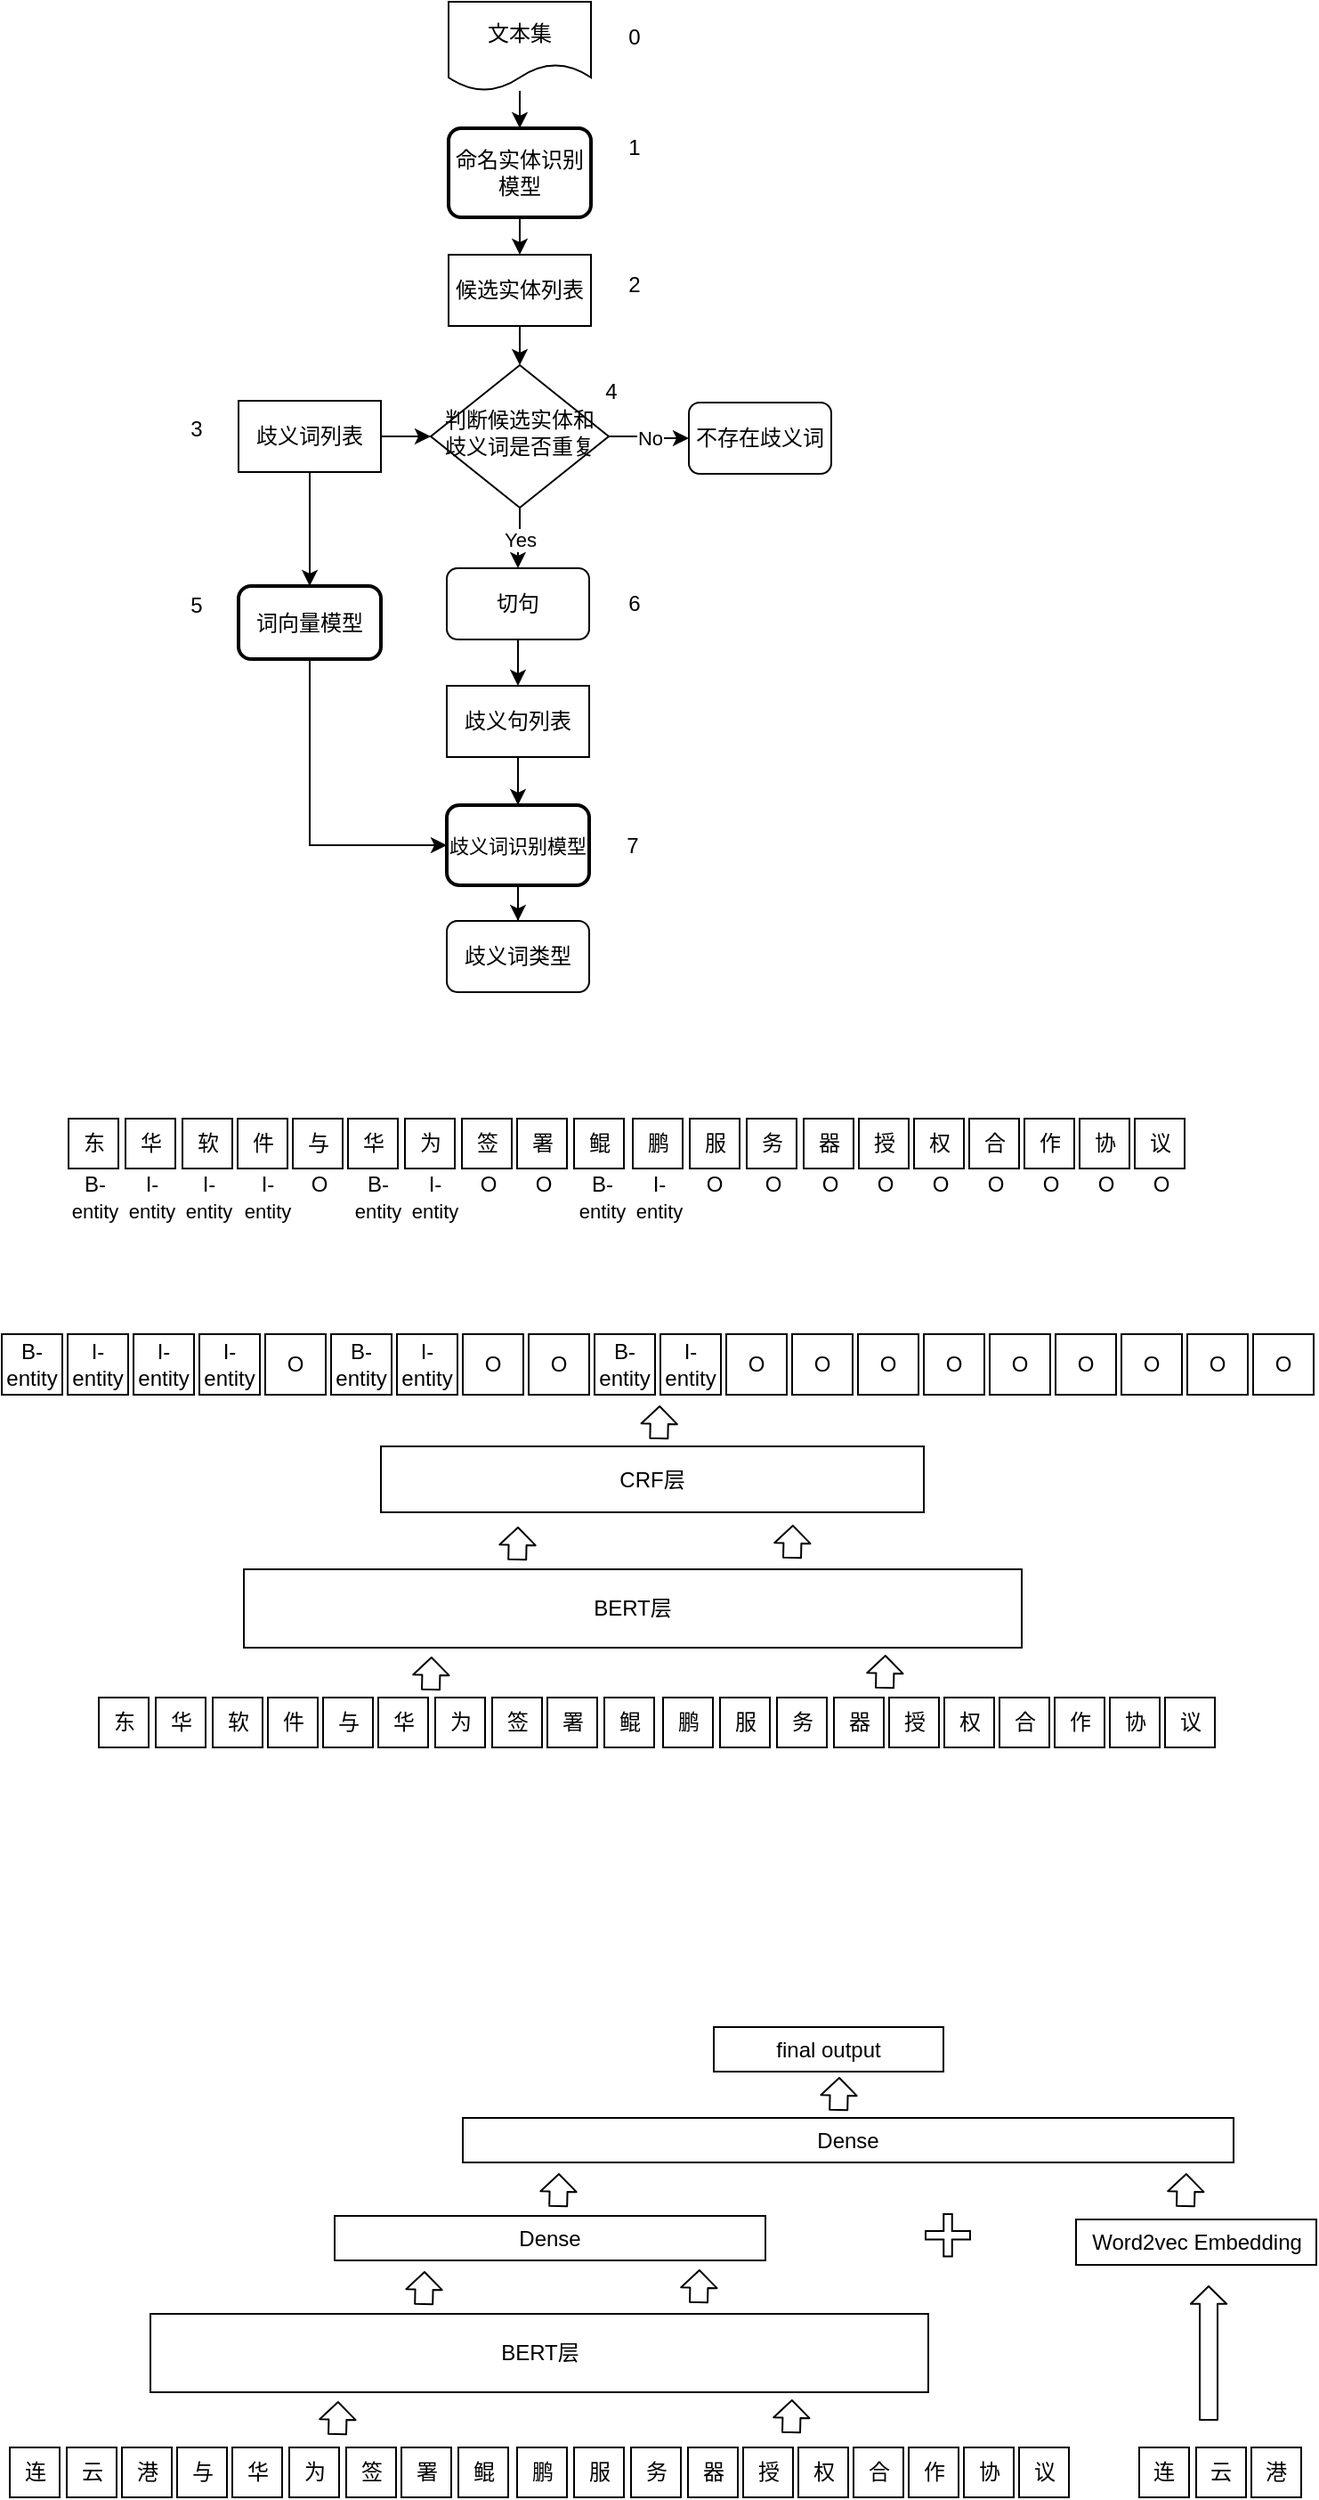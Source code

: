 <mxfile version="13.8.1" type="github">
  <diagram id="C5RBs43oDa-KdzZeNtuy" name="Page-1">
    <mxGraphModel dx="1186" dy="747" grid="0" gridSize="10" guides="1" tooltips="1" connect="1" arrows="1" fold="1" page="1" pageScale="1" pageWidth="827" pageHeight="1169" background="#ffffff" math="0" shadow="0">
      <root>
        <mxCell id="WIyWlLk6GJQsqaUBKTNV-0" />
        <mxCell id="WIyWlLk6GJQsqaUBKTNV-1" parent="WIyWlLk6GJQsqaUBKTNV-0" />
        <mxCell id="8-ckLOhh94-560xdvz12-28" value="No" style="edgeStyle=orthogonalEdgeStyle;rounded=0;orthogonalLoop=1;jettySize=auto;html=1;" parent="WIyWlLk6GJQsqaUBKTNV-1" source="WIyWlLk6GJQsqaUBKTNV-6" target="WIyWlLk6GJQsqaUBKTNV-7" edge="1">
          <mxGeometry relative="1" as="geometry" />
        </mxCell>
        <mxCell id="8-ckLOhh94-560xdvz12-51" value="Yes" style="edgeStyle=orthogonalEdgeStyle;rounded=0;orthogonalLoop=1;jettySize=auto;html=1;" parent="WIyWlLk6GJQsqaUBKTNV-1" source="WIyWlLk6GJQsqaUBKTNV-6" target="8-ckLOhh94-560xdvz12-50" edge="1">
          <mxGeometry relative="1" as="geometry" />
        </mxCell>
        <mxCell id="WIyWlLk6GJQsqaUBKTNV-6" value="判断候选实体和歧义词是否重复" style="rhombus;whiteSpace=wrap;html=1;shadow=0;fontFamily=Helvetica;fontSize=12;align=center;strokeWidth=1;spacing=6;spacingTop=-4;" parent="WIyWlLk6GJQsqaUBKTNV-1" vertex="1">
          <mxGeometry x="286" y="270" width="100" height="80" as="geometry" />
        </mxCell>
        <mxCell id="WIyWlLk6GJQsqaUBKTNV-7" value="不存在歧义词" style="rounded=1;whiteSpace=wrap;html=1;fontSize=12;glass=0;strokeWidth=1;shadow=0;" parent="WIyWlLk6GJQsqaUBKTNV-1" vertex="1">
          <mxGeometry x="431" y="291" width="80" height="40" as="geometry" />
        </mxCell>
        <mxCell id="WIyWlLk6GJQsqaUBKTNV-11" value="歧义词类型" style="rounded=1;whiteSpace=wrap;html=1;fontSize=12;glass=0;strokeWidth=1;shadow=0;" parent="WIyWlLk6GJQsqaUBKTNV-1" vertex="1">
          <mxGeometry x="295" y="582" width="80" height="40" as="geometry" />
        </mxCell>
        <mxCell id="8-ckLOhh94-560xdvz12-26" value="" style="edgeStyle=orthogonalEdgeStyle;rounded=0;orthogonalLoop=1;jettySize=auto;html=1;" parent="WIyWlLk6GJQsqaUBKTNV-1" source="sXAMdZgzooFVpot21rzu-5" target="8-ckLOhh94-560xdvz12-18" edge="1">
          <mxGeometry relative="1" as="geometry" />
        </mxCell>
        <mxCell id="sXAMdZgzooFVpot21rzu-5" value="&lt;span&gt;命名实体识别模型&lt;/span&gt;" style="rounded=1;whiteSpace=wrap;html=1;absoluteArcSize=1;arcSize=14;strokeWidth=2;" parent="WIyWlLk6GJQsqaUBKTNV-1" vertex="1">
          <mxGeometry x="296" y="137" width="80" height="50" as="geometry" />
        </mxCell>
        <mxCell id="8-ckLOhh94-560xdvz12-11" style="edgeStyle=orthogonalEdgeStyle;rounded=0;orthogonalLoop=1;jettySize=auto;html=1;exitX=0.5;exitY=1;exitDx=0;exitDy=0;" parent="WIyWlLk6GJQsqaUBKTNV-1" source="sXAMdZgzooFVpot21rzu-7" target="WIyWlLk6GJQsqaUBKTNV-11" edge="1">
          <mxGeometry relative="1" as="geometry" />
        </mxCell>
        <mxCell id="sXAMdZgzooFVpot21rzu-7" value="&lt;span&gt;&lt;font style=&quot;font-size: 11px&quot;&gt;歧义词识别模型&lt;/font&gt;&lt;/span&gt;" style="rounded=1;whiteSpace=wrap;html=1;absoluteArcSize=1;arcSize=14;strokeWidth=2;" parent="WIyWlLk6GJQsqaUBKTNV-1" vertex="1">
          <mxGeometry x="295" y="517" width="80" height="45" as="geometry" />
        </mxCell>
        <mxCell id="8-ckLOhh94-560xdvz12-32" style="edgeStyle=orthogonalEdgeStyle;rounded=0;orthogonalLoop=1;jettySize=auto;html=1;entryX=0;entryY=0.5;entryDx=0;entryDy=0;exitX=0.5;exitY=1;exitDx=0;exitDy=0;" parent="WIyWlLk6GJQsqaUBKTNV-1" source="8-ckLOhh94-560xdvz12-1" target="sXAMdZgzooFVpot21rzu-7" edge="1">
          <mxGeometry relative="1" as="geometry" />
        </mxCell>
        <mxCell id="8-ckLOhh94-560xdvz12-1" value="词向量模型" style="rounded=1;whiteSpace=wrap;html=1;absoluteArcSize=1;arcSize=14;strokeWidth=2;" parent="WIyWlLk6GJQsqaUBKTNV-1" vertex="1">
          <mxGeometry x="178" y="394" width="80" height="41" as="geometry" />
        </mxCell>
        <mxCell id="8-ckLOhh94-560xdvz12-25" value="" style="edgeStyle=orthogonalEdgeStyle;rounded=0;orthogonalLoop=1;jettySize=auto;html=1;" parent="WIyWlLk6GJQsqaUBKTNV-1" source="8-ckLOhh94-560xdvz12-16" target="sXAMdZgzooFVpot21rzu-5" edge="1">
          <mxGeometry relative="1" as="geometry" />
        </mxCell>
        <mxCell id="8-ckLOhh94-560xdvz12-16" value="文本集" style="shape=document;whiteSpace=wrap;html=1;boundedLbl=1;" parent="WIyWlLk6GJQsqaUBKTNV-1" vertex="1">
          <mxGeometry x="296" y="66" width="80" height="50" as="geometry" />
        </mxCell>
        <mxCell id="8-ckLOhh94-560xdvz12-27" value="" style="edgeStyle=orthogonalEdgeStyle;rounded=0;orthogonalLoop=1;jettySize=auto;html=1;" parent="WIyWlLk6GJQsqaUBKTNV-1" source="8-ckLOhh94-560xdvz12-18" target="WIyWlLk6GJQsqaUBKTNV-6" edge="1">
          <mxGeometry relative="1" as="geometry" />
        </mxCell>
        <mxCell id="8-ckLOhh94-560xdvz12-18" value="候选实体列表" style="rounded=0;whiteSpace=wrap;html=1;" parent="WIyWlLk6GJQsqaUBKTNV-1" vertex="1">
          <mxGeometry x="296" y="208" width="80" height="40" as="geometry" />
        </mxCell>
        <mxCell id="8-ckLOhh94-560xdvz12-33" value="0" style="text;html=1;align=center;verticalAlign=middle;resizable=0;points=[];autosize=1;" parent="WIyWlLk6GJQsqaUBKTNV-1" vertex="1">
          <mxGeometry x="390" y="76" width="20" height="20" as="geometry" />
        </mxCell>
        <mxCell id="8-ckLOhh94-560xdvz12-34" value="1" style="text;html=1;align=center;verticalAlign=middle;resizable=0;points=[];autosize=1;" parent="WIyWlLk6GJQsqaUBKTNV-1" vertex="1">
          <mxGeometry x="390" y="138" width="20" height="20" as="geometry" />
        </mxCell>
        <mxCell id="8-ckLOhh94-560xdvz12-35" value="2" style="text;html=1;align=center;verticalAlign=middle;resizable=0;points=[];autosize=1;" parent="WIyWlLk6GJQsqaUBKTNV-1" vertex="1">
          <mxGeometry x="391.5" y="216" width="17" height="18" as="geometry" />
        </mxCell>
        <mxCell id="8-ckLOhh94-560xdvz12-36" value="3" style="text;html=1;align=center;verticalAlign=middle;resizable=0;points=[];autosize=1;" parent="WIyWlLk6GJQsqaUBKTNV-1" vertex="1">
          <mxGeometry x="145" y="297" width="17" height="18" as="geometry" />
        </mxCell>
        <mxCell id="8-ckLOhh94-560xdvz12-37" value="4" style="text;html=1;align=center;verticalAlign=middle;resizable=0;points=[];autosize=1;" parent="WIyWlLk6GJQsqaUBKTNV-1" vertex="1">
          <mxGeometry x="378" y="276" width="17" height="18" as="geometry" />
        </mxCell>
        <mxCell id="8-ckLOhh94-560xdvz12-39" value="5" style="text;html=1;align=center;verticalAlign=middle;resizable=0;points=[];autosize=1;" parent="WIyWlLk6GJQsqaUBKTNV-1" vertex="1">
          <mxGeometry x="145" y="396" width="17" height="18" as="geometry" />
        </mxCell>
        <mxCell id="8-ckLOhh94-560xdvz12-41" value="7" style="text;html=1;align=center;verticalAlign=middle;resizable=0;points=[];autosize=1;" parent="WIyWlLk6GJQsqaUBKTNV-1" vertex="1">
          <mxGeometry x="390.5" y="530.5" width="17" height="18" as="geometry" />
        </mxCell>
        <mxCell id="8-ckLOhh94-560xdvz12-46" value="" style="edgeStyle=orthogonalEdgeStyle;rounded=0;orthogonalLoop=1;jettySize=auto;html=1;" parent="WIyWlLk6GJQsqaUBKTNV-1" source="8-ckLOhh94-560xdvz12-44" target="sXAMdZgzooFVpot21rzu-7" edge="1">
          <mxGeometry relative="1" as="geometry" />
        </mxCell>
        <mxCell id="8-ckLOhh94-560xdvz12-44" value="歧义句列表" style="rounded=0;whiteSpace=wrap;html=1;" parent="WIyWlLk6GJQsqaUBKTNV-1" vertex="1">
          <mxGeometry x="295" y="450" width="80" height="40" as="geometry" />
        </mxCell>
        <mxCell id="8-ckLOhh94-560xdvz12-48" value="" style="edgeStyle=orthogonalEdgeStyle;rounded=0;orthogonalLoop=1;jettySize=auto;html=1;" parent="WIyWlLk6GJQsqaUBKTNV-1" source="8-ckLOhh94-560xdvz12-47" target="WIyWlLk6GJQsqaUBKTNV-6" edge="1">
          <mxGeometry relative="1" as="geometry" />
        </mxCell>
        <mxCell id="8-ckLOhh94-560xdvz12-49" value="" style="edgeStyle=orthogonalEdgeStyle;rounded=0;orthogonalLoop=1;jettySize=auto;html=1;" parent="WIyWlLk6GJQsqaUBKTNV-1" source="8-ckLOhh94-560xdvz12-47" target="8-ckLOhh94-560xdvz12-1" edge="1">
          <mxGeometry relative="1" as="geometry" />
        </mxCell>
        <mxCell id="8-ckLOhh94-560xdvz12-47" value="歧义词列表" style="rounded=0;whiteSpace=wrap;html=1;" parent="WIyWlLk6GJQsqaUBKTNV-1" vertex="1">
          <mxGeometry x="178" y="290" width="80" height="40" as="geometry" />
        </mxCell>
        <mxCell id="8-ckLOhh94-560xdvz12-52" value="" style="edgeStyle=orthogonalEdgeStyle;rounded=0;orthogonalLoop=1;jettySize=auto;html=1;" parent="WIyWlLk6GJQsqaUBKTNV-1" source="8-ckLOhh94-560xdvz12-50" target="8-ckLOhh94-560xdvz12-44" edge="1">
          <mxGeometry relative="1" as="geometry" />
        </mxCell>
        <mxCell id="8-ckLOhh94-560xdvz12-50" value="切句" style="rounded=1;whiteSpace=wrap;html=1;fontSize=12;glass=0;strokeWidth=1;shadow=0;" parent="WIyWlLk6GJQsqaUBKTNV-1" vertex="1">
          <mxGeometry x="295" y="384" width="80" height="40" as="geometry" />
        </mxCell>
        <mxCell id="8-ckLOhh94-560xdvz12-53" value="6" style="text;html=1;align=center;verticalAlign=middle;resizable=0;points=[];autosize=1;" parent="WIyWlLk6GJQsqaUBKTNV-1" vertex="1">
          <mxGeometry x="391.5" y="395" width="17" height="18" as="geometry" />
        </mxCell>
        <mxCell id="8-ckLOhh94-560xdvz12-97" value="" style="group" parent="WIyWlLk6GJQsqaUBKTNV-1" vertex="1" connectable="0">
          <mxGeometry x="77" y="693" width="632.5" height="60" as="geometry" />
        </mxCell>
        <mxCell id="8-ckLOhh94-560xdvz12-56" value="东" style="whiteSpace=wrap;html=1;aspect=fixed;" parent="8-ckLOhh94-560xdvz12-97" vertex="1">
          <mxGeometry x="5.5" width="28" height="28" as="geometry" />
        </mxCell>
        <mxCell id="8-ckLOhh94-560xdvz12-57" value="华" style="whiteSpace=wrap;html=1;aspect=fixed;" parent="8-ckLOhh94-560xdvz12-97" vertex="1">
          <mxGeometry x="37.5" width="28" height="28" as="geometry" />
        </mxCell>
        <mxCell id="8-ckLOhh94-560xdvz12-58" value="软" style="whiteSpace=wrap;html=1;aspect=fixed;" parent="8-ckLOhh94-560xdvz12-97" vertex="1">
          <mxGeometry x="69.5" width="28" height="28" as="geometry" />
        </mxCell>
        <mxCell id="8-ckLOhh94-560xdvz12-59" value="件" style="whiteSpace=wrap;html=1;aspect=fixed;" parent="8-ckLOhh94-560xdvz12-97" vertex="1">
          <mxGeometry x="100.5" width="28" height="28" as="geometry" />
        </mxCell>
        <mxCell id="8-ckLOhh94-560xdvz12-60" value="与" style="whiteSpace=wrap;html=1;aspect=fixed;" parent="8-ckLOhh94-560xdvz12-97" vertex="1">
          <mxGeometry x="131.5" width="28" height="28" as="geometry" />
        </mxCell>
        <mxCell id="8-ckLOhh94-560xdvz12-61" value="华" style="whiteSpace=wrap;html=1;aspect=fixed;" parent="8-ckLOhh94-560xdvz12-97" vertex="1">
          <mxGeometry x="162.5" width="28" height="28" as="geometry" />
        </mxCell>
        <mxCell id="8-ckLOhh94-560xdvz12-62" value="为" style="whiteSpace=wrap;html=1;aspect=fixed;" parent="8-ckLOhh94-560xdvz12-97" vertex="1">
          <mxGeometry x="194.5" width="28" height="28" as="geometry" />
        </mxCell>
        <mxCell id="8-ckLOhh94-560xdvz12-63" value="签" style="whiteSpace=wrap;html=1;aspect=fixed;" parent="8-ckLOhh94-560xdvz12-97" vertex="1">
          <mxGeometry x="226.5" width="28" height="28" as="geometry" />
        </mxCell>
        <mxCell id="8-ckLOhh94-560xdvz12-64" value="署" style="whiteSpace=wrap;html=1;aspect=fixed;" parent="8-ckLOhh94-560xdvz12-97" vertex="1">
          <mxGeometry x="257.5" width="28" height="28" as="geometry" />
        </mxCell>
        <mxCell id="8-ckLOhh94-560xdvz12-65" value="鲲" style="whiteSpace=wrap;html=1;aspect=fixed;" parent="8-ckLOhh94-560xdvz12-97" vertex="1">
          <mxGeometry x="289.5" width="28" height="28" as="geometry" />
        </mxCell>
        <mxCell id="8-ckLOhh94-560xdvz12-66" value="鹏" style="whiteSpace=wrap;html=1;aspect=fixed;" parent="8-ckLOhh94-560xdvz12-97" vertex="1">
          <mxGeometry x="322.5" width="28" height="28" as="geometry" />
        </mxCell>
        <mxCell id="8-ckLOhh94-560xdvz12-67" value="服" style="whiteSpace=wrap;html=1;aspect=fixed;" parent="8-ckLOhh94-560xdvz12-97" vertex="1">
          <mxGeometry x="354.5" width="28" height="28" as="geometry" />
        </mxCell>
        <mxCell id="8-ckLOhh94-560xdvz12-68" value="务" style="whiteSpace=wrap;html=1;aspect=fixed;" parent="8-ckLOhh94-560xdvz12-97" vertex="1">
          <mxGeometry x="386.5" width="28" height="28" as="geometry" />
        </mxCell>
        <mxCell id="8-ckLOhh94-560xdvz12-69" value="器" style="whiteSpace=wrap;html=1;aspect=fixed;" parent="8-ckLOhh94-560xdvz12-97" vertex="1">
          <mxGeometry x="418.5" width="28" height="28" as="geometry" />
        </mxCell>
        <mxCell id="8-ckLOhh94-560xdvz12-70" value="授" style="whiteSpace=wrap;html=1;aspect=fixed;" parent="8-ckLOhh94-560xdvz12-97" vertex="1">
          <mxGeometry x="449.5" width="28" height="28" as="geometry" />
        </mxCell>
        <mxCell id="8-ckLOhh94-560xdvz12-71" value="权" style="whiteSpace=wrap;html=1;aspect=fixed;" parent="8-ckLOhh94-560xdvz12-97" vertex="1">
          <mxGeometry x="480.5" width="28" height="28" as="geometry" />
        </mxCell>
        <mxCell id="8-ckLOhh94-560xdvz12-72" value="合" style="whiteSpace=wrap;html=1;aspect=fixed;" parent="8-ckLOhh94-560xdvz12-97" vertex="1">
          <mxGeometry x="511.5" width="28" height="28" as="geometry" />
        </mxCell>
        <mxCell id="8-ckLOhh94-560xdvz12-73" value="作" style="whiteSpace=wrap;html=1;aspect=fixed;" parent="8-ckLOhh94-560xdvz12-97" vertex="1">
          <mxGeometry x="542.5" width="28" height="28" as="geometry" />
        </mxCell>
        <mxCell id="8-ckLOhh94-560xdvz12-74" value="协" style="whiteSpace=wrap;html=1;aspect=fixed;" parent="8-ckLOhh94-560xdvz12-97" vertex="1">
          <mxGeometry x="573.5" width="28" height="28" as="geometry" />
        </mxCell>
        <mxCell id="8-ckLOhh94-560xdvz12-75" value="议" style="whiteSpace=wrap;html=1;aspect=fixed;" parent="8-ckLOhh94-560xdvz12-97" vertex="1">
          <mxGeometry x="604.5" width="28" height="28" as="geometry" />
        </mxCell>
        <mxCell id="8-ckLOhh94-560xdvz12-76" value="B-&lt;br&gt;&lt;font style=&quot;font-size: 11px&quot;&gt;entity&lt;/font&gt;" style="text;html=1;align=center;verticalAlign=middle;resizable=0;points=[];autosize=1;" parent="8-ckLOhh94-560xdvz12-97" vertex="1">
          <mxGeometry y="28" width="39" height="32" as="geometry" />
        </mxCell>
        <mxCell id="8-ckLOhh94-560xdvz12-77" value="I-&lt;br&gt;&lt;font style=&quot;font-size: 11px&quot;&gt;entity&lt;/font&gt;" style="text;html=1;align=center;verticalAlign=middle;resizable=0;points=[];autosize=1;" parent="8-ckLOhh94-560xdvz12-97" vertex="1">
          <mxGeometry x="32" y="28" width="39" height="32" as="geometry" />
        </mxCell>
        <mxCell id="8-ckLOhh94-560xdvz12-79" value="I-&lt;br&gt;&lt;font style=&quot;font-size: 11px&quot;&gt;entity&lt;/font&gt;" style="text;html=1;align=center;verticalAlign=middle;resizable=0;points=[];autosize=1;" parent="8-ckLOhh94-560xdvz12-97" vertex="1">
          <mxGeometry x="64" y="28" width="39" height="32" as="geometry" />
        </mxCell>
        <mxCell id="8-ckLOhh94-560xdvz12-80" value="I-&lt;br&gt;&lt;font style=&quot;font-size: 11px&quot;&gt;entity&lt;/font&gt;" style="text;html=1;align=center;verticalAlign=middle;resizable=0;points=[];autosize=1;" parent="8-ckLOhh94-560xdvz12-97" vertex="1">
          <mxGeometry x="97.5" y="28" width="39" height="32" as="geometry" />
        </mxCell>
        <mxCell id="8-ckLOhh94-560xdvz12-81" value="O" style="text;html=1;align=center;verticalAlign=middle;resizable=0;points=[];autosize=1;" parent="8-ckLOhh94-560xdvz12-97" vertex="1">
          <mxGeometry x="136.5" y="28" width="19" height="18" as="geometry" />
        </mxCell>
        <mxCell id="8-ckLOhh94-560xdvz12-82" value="B-&lt;br&gt;&lt;font style=&quot;font-size: 11px&quot;&gt;entity&lt;/font&gt;" style="text;html=1;align=center;verticalAlign=middle;resizable=0;points=[];autosize=1;" parent="8-ckLOhh94-560xdvz12-97" vertex="1">
          <mxGeometry x="159.5" y="28" width="39" height="32" as="geometry" />
        </mxCell>
        <mxCell id="8-ckLOhh94-560xdvz12-83" value="I-&lt;br&gt;&lt;font style=&quot;font-size: 11px&quot;&gt;entity&lt;/font&gt;" style="text;html=1;align=center;verticalAlign=middle;resizable=0;points=[];autosize=1;" parent="8-ckLOhh94-560xdvz12-97" vertex="1">
          <mxGeometry x="191.5" y="28" width="39" height="32" as="geometry" />
        </mxCell>
        <mxCell id="8-ckLOhh94-560xdvz12-84" value="O" style="text;html=1;align=center;verticalAlign=middle;resizable=0;points=[];autosize=1;" parent="8-ckLOhh94-560xdvz12-97" vertex="1">
          <mxGeometry x="231" y="28" width="19" height="18" as="geometry" />
        </mxCell>
        <mxCell id="8-ckLOhh94-560xdvz12-85" value="O" style="text;html=1;align=center;verticalAlign=middle;resizable=0;points=[];autosize=1;" parent="8-ckLOhh94-560xdvz12-97" vertex="1">
          <mxGeometry x="262" y="28" width="19" height="18" as="geometry" />
        </mxCell>
        <mxCell id="8-ckLOhh94-560xdvz12-86" value="O" style="text;html=1;align=center;verticalAlign=middle;resizable=0;points=[];autosize=1;" parent="8-ckLOhh94-560xdvz12-97" vertex="1">
          <mxGeometry x="358.5" y="28" width="19" height="18" as="geometry" />
        </mxCell>
        <mxCell id="8-ckLOhh94-560xdvz12-87" value="B-&lt;br&gt;&lt;font style=&quot;font-size: 11px&quot;&gt;entity&lt;/font&gt;" style="text;html=1;align=center;verticalAlign=middle;resizable=0;points=[];autosize=1;" parent="8-ckLOhh94-560xdvz12-97" vertex="1">
          <mxGeometry x="285.5" y="28" width="39" height="32" as="geometry" />
        </mxCell>
        <mxCell id="8-ckLOhh94-560xdvz12-88" value="I-&lt;br&gt;&lt;font style=&quot;font-size: 11px&quot;&gt;entity&lt;/font&gt;" style="text;html=1;align=center;verticalAlign=middle;resizable=0;points=[];autosize=1;" parent="8-ckLOhh94-560xdvz12-97" vertex="1">
          <mxGeometry x="317.5" y="28" width="39" height="32" as="geometry" />
        </mxCell>
        <mxCell id="8-ckLOhh94-560xdvz12-89" value="O" style="text;html=1;align=center;verticalAlign=middle;resizable=0;points=[];autosize=1;" parent="8-ckLOhh94-560xdvz12-97" vertex="1">
          <mxGeometry x="391" y="28" width="19" height="18" as="geometry" />
        </mxCell>
        <mxCell id="8-ckLOhh94-560xdvz12-90" value="O" style="text;html=1;align=center;verticalAlign=middle;resizable=0;points=[];autosize=1;" parent="8-ckLOhh94-560xdvz12-97" vertex="1">
          <mxGeometry x="423" y="28" width="19" height="18" as="geometry" />
        </mxCell>
        <mxCell id="8-ckLOhh94-560xdvz12-91" value="O" style="text;html=1;align=center;verticalAlign=middle;resizable=0;points=[];autosize=1;" parent="8-ckLOhh94-560xdvz12-97" vertex="1">
          <mxGeometry x="454" y="28" width="19" height="18" as="geometry" />
        </mxCell>
        <mxCell id="8-ckLOhh94-560xdvz12-92" value="O" style="text;html=1;align=center;verticalAlign=middle;resizable=0;points=[];autosize=1;" parent="8-ckLOhh94-560xdvz12-97" vertex="1">
          <mxGeometry x="485" y="28" width="19" height="18" as="geometry" />
        </mxCell>
        <mxCell id="8-ckLOhh94-560xdvz12-93" value="O" style="text;html=1;align=center;verticalAlign=middle;resizable=0;points=[];autosize=1;" parent="8-ckLOhh94-560xdvz12-97" vertex="1">
          <mxGeometry x="516" y="28" width="19" height="18" as="geometry" />
        </mxCell>
        <mxCell id="8-ckLOhh94-560xdvz12-94" value="O" style="text;html=1;align=center;verticalAlign=middle;resizable=0;points=[];autosize=1;" parent="8-ckLOhh94-560xdvz12-97" vertex="1">
          <mxGeometry x="547" y="28" width="19" height="18" as="geometry" />
        </mxCell>
        <mxCell id="8-ckLOhh94-560xdvz12-95" value="O" style="text;html=1;align=center;verticalAlign=middle;resizable=0;points=[];autosize=1;" parent="8-ckLOhh94-560xdvz12-97" vertex="1">
          <mxGeometry x="578" y="28" width="19" height="18" as="geometry" />
        </mxCell>
        <mxCell id="8-ckLOhh94-560xdvz12-96" value="O" style="text;html=1;align=center;verticalAlign=middle;resizable=0;points=[];autosize=1;" parent="8-ckLOhh94-560xdvz12-97" vertex="1">
          <mxGeometry x="609" y="28" width="19" height="18" as="geometry" />
        </mxCell>
        <mxCell id="8-ckLOhh94-560xdvz12-139" value="BERT层" style="rounded=0;whiteSpace=wrap;html=1;" parent="WIyWlLk6GJQsqaUBKTNV-1" vertex="1">
          <mxGeometry x="181" y="946" width="437" height="44" as="geometry" />
        </mxCell>
        <mxCell id="8-ckLOhh94-560xdvz12-142" value="CRF层" style="rounded=0;whiteSpace=wrap;html=1;" parent="WIyWlLk6GJQsqaUBKTNV-1" vertex="1">
          <mxGeometry x="258" y="877" width="305" height="37" as="geometry" />
        </mxCell>
        <mxCell id="8-ckLOhh94-560xdvz12-147" value="" style="shape=flexArrow;endArrow=classic;html=1;endWidth=9.167;endSize=2.95;" parent="WIyWlLk6GJQsqaUBKTNV-1" edge="1">
          <mxGeometry width="50" height="50" relative="1" as="geometry">
            <mxPoint x="334.58" y="941" as="sourcePoint" />
            <mxPoint x="335" y="922" as="targetPoint" />
          </mxGeometry>
        </mxCell>
        <mxCell id="8-ckLOhh94-560xdvz12-194" value="" style="shape=flexArrow;endArrow=classic;html=1;endWidth=9.167;endSize=2.95;" parent="WIyWlLk6GJQsqaUBKTNV-1" edge="1">
          <mxGeometry width="50" height="50" relative="1" as="geometry">
            <mxPoint x="489.0" y="940" as="sourcePoint" />
            <mxPoint x="489.42" y="921" as="targetPoint" />
          </mxGeometry>
        </mxCell>
        <mxCell id="8-ckLOhh94-560xdvz12-195" value="" style="shape=flexArrow;endArrow=classic;html=1;endWidth=9.167;endSize=2.95;" parent="WIyWlLk6GJQsqaUBKTNV-1" edge="1">
          <mxGeometry width="50" height="50" relative="1" as="geometry">
            <mxPoint x="286" y="1014" as="sourcePoint" />
            <mxPoint x="286.42" y="995" as="targetPoint" />
          </mxGeometry>
        </mxCell>
        <mxCell id="8-ckLOhh94-560xdvz12-196" value="" style="shape=flexArrow;endArrow=classic;html=1;endWidth=9.167;endSize=2.95;" parent="WIyWlLk6GJQsqaUBKTNV-1" edge="1">
          <mxGeometry width="50" height="50" relative="1" as="geometry">
            <mxPoint x="541" y="1013" as="sourcePoint" />
            <mxPoint x="541.42" y="994" as="targetPoint" />
          </mxGeometry>
        </mxCell>
        <mxCell id="8-ckLOhh94-560xdvz12-197" value="" style="shape=flexArrow;endArrow=classic;html=1;endWidth=9.167;endSize=2.95;" parent="WIyWlLk6GJQsqaUBKTNV-1" edge="1">
          <mxGeometry width="50" height="50" relative="1" as="geometry">
            <mxPoint x="414.17" y="873" as="sourcePoint" />
            <mxPoint x="414.59" y="854" as="targetPoint" />
          </mxGeometry>
        </mxCell>
        <mxCell id="8-ckLOhh94-560xdvz12-219" value="BERT层" style="rounded=0;whiteSpace=wrap;html=1;" parent="WIyWlLk6GJQsqaUBKTNV-1" vertex="1">
          <mxGeometry x="128.5" y="1364" width="437" height="44" as="geometry" />
        </mxCell>
        <mxCell id="8-ckLOhh94-560xdvz12-221" value="" style="shape=flexArrow;endArrow=classic;html=1;endWidth=9.167;endSize=2.95;" parent="WIyWlLk6GJQsqaUBKTNV-1" edge="1">
          <mxGeometry width="50" height="50" relative="1" as="geometry">
            <mxPoint x="282.08" y="1359" as="sourcePoint" />
            <mxPoint x="282.5" y="1340" as="targetPoint" />
          </mxGeometry>
        </mxCell>
        <mxCell id="8-ckLOhh94-560xdvz12-242" value="" style="shape=flexArrow;endArrow=classic;html=1;endWidth=9.167;endSize=2.95;" parent="WIyWlLk6GJQsqaUBKTNV-1" edge="1">
          <mxGeometry width="50" height="50" relative="1" as="geometry">
            <mxPoint x="436.5" y="1358" as="sourcePoint" />
            <mxPoint x="436.92" y="1339" as="targetPoint" />
          </mxGeometry>
        </mxCell>
        <mxCell id="8-ckLOhh94-560xdvz12-243" value="" style="shape=flexArrow;endArrow=classic;html=1;endWidth=9.167;endSize=2.95;" parent="WIyWlLk6GJQsqaUBKTNV-1" edge="1">
          <mxGeometry width="50" height="50" relative="1" as="geometry">
            <mxPoint x="233.5" y="1432" as="sourcePoint" />
            <mxPoint x="233.92" y="1413" as="targetPoint" />
          </mxGeometry>
        </mxCell>
        <mxCell id="8-ckLOhh94-560xdvz12-244" value="" style="shape=flexArrow;endArrow=classic;html=1;endWidth=9.167;endSize=2.95;" parent="WIyWlLk6GJQsqaUBKTNV-1" edge="1">
          <mxGeometry width="50" height="50" relative="1" as="geometry">
            <mxPoint x="488.5" y="1431" as="sourcePoint" />
            <mxPoint x="488.92" y="1412" as="targetPoint" />
          </mxGeometry>
        </mxCell>
        <mxCell id="8-ckLOhh94-560xdvz12-245" value="" style="shape=flexArrow;endArrow=classic;html=1;endWidth=9.167;endSize=2.95;" parent="WIyWlLk6GJQsqaUBKTNV-1" edge="1">
          <mxGeometry width="50" height="50" relative="1" as="geometry">
            <mxPoint x="357.58" y="1304" as="sourcePoint" />
            <mxPoint x="358.0" y="1285" as="targetPoint" />
          </mxGeometry>
        </mxCell>
        <mxCell id="8-ckLOhh94-560xdvz12-246" value="Dense" style="rounded=0;whiteSpace=wrap;html=1;strokeColor=#000000;fillColor=none;" parent="WIyWlLk6GJQsqaUBKTNV-1" vertex="1">
          <mxGeometry x="232" y="1309" width="242" height="25" as="geometry" />
        </mxCell>
        <mxCell id="8-ckLOhh94-560xdvz12-247" value="Word2vec Embedding" style="rounded=0;whiteSpace=wrap;html=1;" parent="WIyWlLk6GJQsqaUBKTNV-1" vertex="1">
          <mxGeometry x="648.5" y="1311" width="135" height="25.5" as="geometry" />
        </mxCell>
        <mxCell id="8-ckLOhh94-560xdvz12-200" value="连" style="whiteSpace=wrap;html=1;aspect=fixed;" parent="WIyWlLk6GJQsqaUBKTNV-1" vertex="1">
          <mxGeometry x="49.5" y="1439" width="28" height="28" as="geometry" />
        </mxCell>
        <mxCell id="8-ckLOhh94-560xdvz12-201" value="&lt;span&gt;云&lt;/span&gt;" style="whiteSpace=wrap;html=1;aspect=fixed;" parent="WIyWlLk6GJQsqaUBKTNV-1" vertex="1">
          <mxGeometry x="81.5" y="1439" width="28" height="28" as="geometry" />
        </mxCell>
        <mxCell id="8-ckLOhh94-560xdvz12-202" value="港" style="whiteSpace=wrap;html=1;aspect=fixed;" parent="WIyWlLk6GJQsqaUBKTNV-1" vertex="1">
          <mxGeometry x="112.5" y="1439" width="28" height="28" as="geometry" />
        </mxCell>
        <mxCell id="8-ckLOhh94-560xdvz12-203" value="与" style="whiteSpace=wrap;html=1;aspect=fixed;" parent="WIyWlLk6GJQsqaUBKTNV-1" vertex="1">
          <mxGeometry x="143.5" y="1439" width="28" height="28" as="geometry" />
        </mxCell>
        <mxCell id="8-ckLOhh94-560xdvz12-204" value="华" style="whiteSpace=wrap;html=1;aspect=fixed;" parent="WIyWlLk6GJQsqaUBKTNV-1" vertex="1">
          <mxGeometry x="174.5" y="1439" width="28" height="28" as="geometry" />
        </mxCell>
        <mxCell id="8-ckLOhh94-560xdvz12-205" value="为" style="whiteSpace=wrap;html=1;aspect=fixed;" parent="WIyWlLk6GJQsqaUBKTNV-1" vertex="1">
          <mxGeometry x="206.5" y="1439" width="28" height="28" as="geometry" />
        </mxCell>
        <mxCell id="8-ckLOhh94-560xdvz12-206" value="签" style="whiteSpace=wrap;html=1;aspect=fixed;" parent="WIyWlLk6GJQsqaUBKTNV-1" vertex="1">
          <mxGeometry x="238.5" y="1439" width="28" height="28" as="geometry" />
        </mxCell>
        <mxCell id="8-ckLOhh94-560xdvz12-207" value="署" style="whiteSpace=wrap;html=1;aspect=fixed;" parent="WIyWlLk6GJQsqaUBKTNV-1" vertex="1">
          <mxGeometry x="269.5" y="1439" width="28" height="28" as="geometry" />
        </mxCell>
        <mxCell id="8-ckLOhh94-560xdvz12-208" value="鲲" style="whiteSpace=wrap;html=1;aspect=fixed;" parent="WIyWlLk6GJQsqaUBKTNV-1" vertex="1">
          <mxGeometry x="301.5" y="1439" width="28" height="28" as="geometry" />
        </mxCell>
        <mxCell id="8-ckLOhh94-560xdvz12-209" value="鹏" style="whiteSpace=wrap;html=1;aspect=fixed;" parent="WIyWlLk6GJQsqaUBKTNV-1" vertex="1">
          <mxGeometry x="334.5" y="1439" width="28" height="28" as="geometry" />
        </mxCell>
        <mxCell id="8-ckLOhh94-560xdvz12-210" value="服" style="whiteSpace=wrap;html=1;aspect=fixed;" parent="WIyWlLk6GJQsqaUBKTNV-1" vertex="1">
          <mxGeometry x="366.5" y="1439" width="28" height="28" as="geometry" />
        </mxCell>
        <mxCell id="8-ckLOhh94-560xdvz12-211" value="务" style="whiteSpace=wrap;html=1;aspect=fixed;" parent="WIyWlLk6GJQsqaUBKTNV-1" vertex="1">
          <mxGeometry x="398.5" y="1439" width="28" height="28" as="geometry" />
        </mxCell>
        <mxCell id="8-ckLOhh94-560xdvz12-212" value="器" style="whiteSpace=wrap;html=1;aspect=fixed;" parent="WIyWlLk6GJQsqaUBKTNV-1" vertex="1">
          <mxGeometry x="430.5" y="1439" width="28" height="28" as="geometry" />
        </mxCell>
        <mxCell id="8-ckLOhh94-560xdvz12-213" value="授" style="whiteSpace=wrap;html=1;aspect=fixed;" parent="WIyWlLk6GJQsqaUBKTNV-1" vertex="1">
          <mxGeometry x="461.5" y="1439" width="28" height="28" as="geometry" />
        </mxCell>
        <mxCell id="8-ckLOhh94-560xdvz12-214" value="权" style="whiteSpace=wrap;html=1;aspect=fixed;" parent="WIyWlLk6GJQsqaUBKTNV-1" vertex="1">
          <mxGeometry x="492.5" y="1439" width="28" height="28" as="geometry" />
        </mxCell>
        <mxCell id="8-ckLOhh94-560xdvz12-215" value="合" style="whiteSpace=wrap;html=1;aspect=fixed;" parent="WIyWlLk6GJQsqaUBKTNV-1" vertex="1">
          <mxGeometry x="523.5" y="1439" width="28" height="28" as="geometry" />
        </mxCell>
        <mxCell id="8-ckLOhh94-560xdvz12-216" value="作" style="whiteSpace=wrap;html=1;aspect=fixed;" parent="WIyWlLk6GJQsqaUBKTNV-1" vertex="1">
          <mxGeometry x="554.5" y="1439" width="28" height="28" as="geometry" />
        </mxCell>
        <mxCell id="8-ckLOhh94-560xdvz12-217" value="协" style="whiteSpace=wrap;html=1;aspect=fixed;" parent="WIyWlLk6GJQsqaUBKTNV-1" vertex="1">
          <mxGeometry x="585.5" y="1439" width="28" height="28" as="geometry" />
        </mxCell>
        <mxCell id="8-ckLOhh94-560xdvz12-218" value="议" style="whiteSpace=wrap;html=1;aspect=fixed;" parent="WIyWlLk6GJQsqaUBKTNV-1" vertex="1">
          <mxGeometry x="616.5" y="1439" width="28" height="28" as="geometry" />
        </mxCell>
        <mxCell id="8-ckLOhh94-560xdvz12-249" value="连" style="whiteSpace=wrap;html=1;aspect=fixed;" parent="WIyWlLk6GJQsqaUBKTNV-1" vertex="1">
          <mxGeometry x="684" y="1439" width="28" height="28" as="geometry" />
        </mxCell>
        <mxCell id="8-ckLOhh94-560xdvz12-250" value="&lt;span&gt;云&lt;/span&gt;" style="whiteSpace=wrap;html=1;aspect=fixed;" parent="WIyWlLk6GJQsqaUBKTNV-1" vertex="1">
          <mxGeometry x="716" y="1439" width="28" height="28" as="geometry" />
        </mxCell>
        <mxCell id="8-ckLOhh94-560xdvz12-251" value="港" style="whiteSpace=wrap;html=1;aspect=fixed;" parent="WIyWlLk6GJQsqaUBKTNV-1" vertex="1">
          <mxGeometry x="747" y="1439" width="28" height="28" as="geometry" />
        </mxCell>
        <mxCell id="8-ckLOhh94-560xdvz12-252" value="" style="shape=flexArrow;endArrow=classic;html=1;endWidth=9.167;endSize=2.95;" parent="WIyWlLk6GJQsqaUBKTNV-1" edge="1">
          <mxGeometry width="50" height="50" relative="1" as="geometry">
            <mxPoint x="723" y="1424" as="sourcePoint" />
            <mxPoint x="723" y="1348" as="targetPoint" />
          </mxGeometry>
        </mxCell>
        <mxCell id="8-ckLOhh94-560xdvz12-253" value="Dense" style="rounded=0;whiteSpace=wrap;html=1;strokeColor=#000000;fillColor=none;" parent="WIyWlLk6GJQsqaUBKTNV-1" vertex="1">
          <mxGeometry x="304" y="1254" width="433" height="25" as="geometry" />
        </mxCell>
        <mxCell id="8-ckLOhh94-560xdvz12-254" value="final output" style="rounded=0;whiteSpace=wrap;html=1;strokeColor=#000000;fillColor=none;" parent="WIyWlLk6GJQsqaUBKTNV-1" vertex="1">
          <mxGeometry x="445" y="1203" width="129" height="25" as="geometry" />
        </mxCell>
        <mxCell id="8-ckLOhh94-560xdvz12-255" value="" style="shape=flexArrow;endArrow=classic;html=1;endWidth=9.167;endSize=2.95;" parent="WIyWlLk6GJQsqaUBKTNV-1" edge="1">
          <mxGeometry width="50" height="50" relative="1" as="geometry">
            <mxPoint x="515.08" y="1250" as="sourcePoint" />
            <mxPoint x="515.5" y="1231.0" as="targetPoint" />
          </mxGeometry>
        </mxCell>
        <mxCell id="8-ckLOhh94-560xdvz12-256" value="" style="shape=flexArrow;endArrow=classic;html=1;endWidth=9.167;endSize=2.95;" parent="WIyWlLk6GJQsqaUBKTNV-1" edge="1">
          <mxGeometry width="50" height="50" relative="1" as="geometry">
            <mxPoint x="710" y="1304" as="sourcePoint" />
            <mxPoint x="710.42" y="1285" as="targetPoint" />
          </mxGeometry>
        </mxCell>
        <mxCell id="8-ckLOhh94-560xdvz12-257" value="" style="group" parent="WIyWlLk6GJQsqaUBKTNV-1" vertex="1" connectable="0">
          <mxGeometry x="45" y="814" width="737" height="34" as="geometry" />
        </mxCell>
        <mxCell id="8-ckLOhh94-560xdvz12-169" value="B-&lt;br&gt;entity" style="whiteSpace=wrap;html=1;aspect=fixed;" parent="8-ckLOhh94-560xdvz12-257" vertex="1">
          <mxGeometry width="34" height="34" as="geometry" />
        </mxCell>
        <mxCell id="8-ckLOhh94-560xdvz12-170" value="I-&lt;br&gt;entity" style="whiteSpace=wrap;html=1;aspect=fixed;" parent="8-ckLOhh94-560xdvz12-257" vertex="1">
          <mxGeometry x="37" width="34" height="34" as="geometry" />
        </mxCell>
        <mxCell id="8-ckLOhh94-560xdvz12-171" value="I-&lt;br&gt;entity" style="whiteSpace=wrap;html=1;aspect=fixed;" parent="8-ckLOhh94-560xdvz12-257" vertex="1">
          <mxGeometry x="74" width="34" height="34" as="geometry" />
        </mxCell>
        <mxCell id="8-ckLOhh94-560xdvz12-173" value="I-&lt;br&gt;entity" style="whiteSpace=wrap;html=1;aspect=fixed;" parent="8-ckLOhh94-560xdvz12-257" vertex="1">
          <mxGeometry x="111" width="34" height="34" as="geometry" />
        </mxCell>
        <mxCell id="8-ckLOhh94-560xdvz12-174" value="O" style="whiteSpace=wrap;html=1;aspect=fixed;" parent="8-ckLOhh94-560xdvz12-257" vertex="1">
          <mxGeometry x="148" width="34" height="34" as="geometry" />
        </mxCell>
        <mxCell id="8-ckLOhh94-560xdvz12-176" value="B-&lt;br&gt;entity" style="whiteSpace=wrap;html=1;aspect=fixed;" parent="8-ckLOhh94-560xdvz12-257" vertex="1">
          <mxGeometry x="185" width="34" height="34" as="geometry" />
        </mxCell>
        <mxCell id="8-ckLOhh94-560xdvz12-177" value="I-&lt;br&gt;entity" style="whiteSpace=wrap;html=1;aspect=fixed;" parent="8-ckLOhh94-560xdvz12-257" vertex="1">
          <mxGeometry x="222" width="34" height="34" as="geometry" />
        </mxCell>
        <mxCell id="8-ckLOhh94-560xdvz12-178" value="O" style="whiteSpace=wrap;html=1;aspect=fixed;" parent="8-ckLOhh94-560xdvz12-257" vertex="1">
          <mxGeometry x="259" width="34" height="34" as="geometry" />
        </mxCell>
        <mxCell id="8-ckLOhh94-560xdvz12-179" value="O" style="whiteSpace=wrap;html=1;aspect=fixed;" parent="8-ckLOhh94-560xdvz12-257" vertex="1">
          <mxGeometry x="296" width="34" height="34" as="geometry" />
        </mxCell>
        <mxCell id="8-ckLOhh94-560xdvz12-180" value="B-&lt;br&gt;entity" style="whiteSpace=wrap;html=1;aspect=fixed;" parent="8-ckLOhh94-560xdvz12-257" vertex="1">
          <mxGeometry x="333" width="34" height="34" as="geometry" />
        </mxCell>
        <mxCell id="8-ckLOhh94-560xdvz12-181" value="I-&lt;br&gt;entity" style="whiteSpace=wrap;html=1;aspect=fixed;" parent="8-ckLOhh94-560xdvz12-257" vertex="1">
          <mxGeometry x="370" width="34" height="34" as="geometry" />
        </mxCell>
        <mxCell id="8-ckLOhh94-560xdvz12-182" value="O" style="whiteSpace=wrap;html=1;aspect=fixed;" parent="8-ckLOhh94-560xdvz12-257" vertex="1">
          <mxGeometry x="407" width="34" height="34" as="geometry" />
        </mxCell>
        <mxCell id="8-ckLOhh94-560xdvz12-183" value="O" style="whiteSpace=wrap;html=1;aspect=fixed;" parent="8-ckLOhh94-560xdvz12-257" vertex="1">
          <mxGeometry x="444" width="34" height="34" as="geometry" />
        </mxCell>
        <mxCell id="8-ckLOhh94-560xdvz12-184" value="O" style="whiteSpace=wrap;html=1;aspect=fixed;" parent="8-ckLOhh94-560xdvz12-257" vertex="1">
          <mxGeometry x="481" width="34" height="34" as="geometry" />
        </mxCell>
        <mxCell id="8-ckLOhh94-560xdvz12-185" value="O" style="whiteSpace=wrap;html=1;aspect=fixed;" parent="8-ckLOhh94-560xdvz12-257" vertex="1">
          <mxGeometry x="518" width="34" height="34" as="geometry" />
        </mxCell>
        <mxCell id="8-ckLOhh94-560xdvz12-186" value="O" style="whiteSpace=wrap;html=1;aspect=fixed;" parent="8-ckLOhh94-560xdvz12-257" vertex="1">
          <mxGeometry x="555" width="34" height="34" as="geometry" />
        </mxCell>
        <mxCell id="8-ckLOhh94-560xdvz12-187" value="O" style="whiteSpace=wrap;html=1;aspect=fixed;" parent="8-ckLOhh94-560xdvz12-257" vertex="1">
          <mxGeometry x="592" width="34" height="34" as="geometry" />
        </mxCell>
        <mxCell id="8-ckLOhh94-560xdvz12-188" value="O" style="whiteSpace=wrap;html=1;aspect=fixed;" parent="8-ckLOhh94-560xdvz12-257" vertex="1">
          <mxGeometry x="629" width="34" height="34" as="geometry" />
        </mxCell>
        <mxCell id="8-ckLOhh94-560xdvz12-189" value="O" style="whiteSpace=wrap;html=1;aspect=fixed;" parent="8-ckLOhh94-560xdvz12-257" vertex="1">
          <mxGeometry x="666" width="34" height="34" as="geometry" />
        </mxCell>
        <mxCell id="8-ckLOhh94-560xdvz12-190" value="O" style="whiteSpace=wrap;html=1;aspect=fixed;" parent="8-ckLOhh94-560xdvz12-257" vertex="1">
          <mxGeometry x="703" width="34" height="34" as="geometry" />
        </mxCell>
        <mxCell id="8-ckLOhh94-560xdvz12-260" value="" style="group" parent="WIyWlLk6GJQsqaUBKTNV-1" vertex="1" connectable="0">
          <mxGeometry x="99.5" y="1018" width="627" height="28" as="geometry" />
        </mxCell>
        <mxCell id="8-ckLOhh94-560xdvz12-258" value="" style="group" parent="8-ckLOhh94-560xdvz12-260" vertex="1" connectable="0">
          <mxGeometry width="627" height="28" as="geometry" />
        </mxCell>
        <mxCell id="8-ckLOhh94-560xdvz12-99" value="东" style="whiteSpace=wrap;html=1;aspect=fixed;" parent="8-ckLOhh94-560xdvz12-258" vertex="1">
          <mxGeometry width="28" height="28" as="geometry" />
        </mxCell>
        <mxCell id="8-ckLOhh94-560xdvz12-100" value="华" style="whiteSpace=wrap;html=1;aspect=fixed;" parent="8-ckLOhh94-560xdvz12-258" vertex="1">
          <mxGeometry x="32" width="28" height="28" as="geometry" />
        </mxCell>
        <mxCell id="8-ckLOhh94-560xdvz12-101" value="软" style="whiteSpace=wrap;html=1;aspect=fixed;" parent="8-ckLOhh94-560xdvz12-258" vertex="1">
          <mxGeometry x="64" width="28" height="28" as="geometry" />
        </mxCell>
        <mxCell id="8-ckLOhh94-560xdvz12-102" value="件" style="whiteSpace=wrap;html=1;aspect=fixed;" parent="8-ckLOhh94-560xdvz12-258" vertex="1">
          <mxGeometry x="95" width="28" height="28" as="geometry" />
        </mxCell>
        <mxCell id="8-ckLOhh94-560xdvz12-103" value="与" style="whiteSpace=wrap;html=1;aspect=fixed;" parent="8-ckLOhh94-560xdvz12-258" vertex="1">
          <mxGeometry x="126" width="28" height="28" as="geometry" />
        </mxCell>
        <mxCell id="8-ckLOhh94-560xdvz12-104" value="华" style="whiteSpace=wrap;html=1;aspect=fixed;" parent="8-ckLOhh94-560xdvz12-258" vertex="1">
          <mxGeometry x="157" width="28" height="28" as="geometry" />
        </mxCell>
        <mxCell id="8-ckLOhh94-560xdvz12-105" value="为" style="whiteSpace=wrap;html=1;aspect=fixed;" parent="8-ckLOhh94-560xdvz12-258" vertex="1">
          <mxGeometry x="189" width="28" height="28" as="geometry" />
        </mxCell>
        <mxCell id="8-ckLOhh94-560xdvz12-106" value="签" style="whiteSpace=wrap;html=1;aspect=fixed;" parent="8-ckLOhh94-560xdvz12-258" vertex="1">
          <mxGeometry x="221" width="28" height="28" as="geometry" />
        </mxCell>
        <mxCell id="8-ckLOhh94-560xdvz12-107" value="署" style="whiteSpace=wrap;html=1;aspect=fixed;" parent="8-ckLOhh94-560xdvz12-258" vertex="1">
          <mxGeometry x="252" width="28" height="28" as="geometry" />
        </mxCell>
        <mxCell id="8-ckLOhh94-560xdvz12-108" value="鲲" style="whiteSpace=wrap;html=1;aspect=fixed;" parent="8-ckLOhh94-560xdvz12-258" vertex="1">
          <mxGeometry x="284" width="28" height="28" as="geometry" />
        </mxCell>
        <mxCell id="8-ckLOhh94-560xdvz12-109" value="鹏" style="whiteSpace=wrap;html=1;aspect=fixed;" parent="8-ckLOhh94-560xdvz12-258" vertex="1">
          <mxGeometry x="317" width="28" height="28" as="geometry" />
        </mxCell>
        <mxCell id="8-ckLOhh94-560xdvz12-110" value="服" style="whiteSpace=wrap;html=1;aspect=fixed;" parent="8-ckLOhh94-560xdvz12-258" vertex="1">
          <mxGeometry x="349" width="28" height="28" as="geometry" />
        </mxCell>
        <mxCell id="8-ckLOhh94-560xdvz12-111" value="务" style="whiteSpace=wrap;html=1;aspect=fixed;" parent="8-ckLOhh94-560xdvz12-258" vertex="1">
          <mxGeometry x="381" width="28" height="28" as="geometry" />
        </mxCell>
        <mxCell id="8-ckLOhh94-560xdvz12-112" value="器" style="whiteSpace=wrap;html=1;aspect=fixed;" parent="8-ckLOhh94-560xdvz12-258" vertex="1">
          <mxGeometry x="413" width="28" height="28" as="geometry" />
        </mxCell>
        <mxCell id="8-ckLOhh94-560xdvz12-113" value="授" style="whiteSpace=wrap;html=1;aspect=fixed;" parent="8-ckLOhh94-560xdvz12-258" vertex="1">
          <mxGeometry x="444" width="28" height="28" as="geometry" />
        </mxCell>
        <mxCell id="8-ckLOhh94-560xdvz12-114" value="权" style="whiteSpace=wrap;html=1;aspect=fixed;" parent="8-ckLOhh94-560xdvz12-258" vertex="1">
          <mxGeometry x="475" width="28" height="28" as="geometry" />
        </mxCell>
        <mxCell id="8-ckLOhh94-560xdvz12-115" value="合" style="whiteSpace=wrap;html=1;aspect=fixed;" parent="8-ckLOhh94-560xdvz12-258" vertex="1">
          <mxGeometry x="506" width="28" height="28" as="geometry" />
        </mxCell>
        <mxCell id="8-ckLOhh94-560xdvz12-116" value="作" style="whiteSpace=wrap;html=1;aspect=fixed;" parent="8-ckLOhh94-560xdvz12-258" vertex="1">
          <mxGeometry x="537" width="28" height="28" as="geometry" />
        </mxCell>
        <mxCell id="8-ckLOhh94-560xdvz12-117" value="协" style="whiteSpace=wrap;html=1;aspect=fixed;" parent="8-ckLOhh94-560xdvz12-258" vertex="1">
          <mxGeometry x="568" width="28" height="28" as="geometry" />
        </mxCell>
        <mxCell id="8-ckLOhh94-560xdvz12-118" value="议" style="whiteSpace=wrap;html=1;aspect=fixed;" parent="8-ckLOhh94-560xdvz12-258" vertex="1">
          <mxGeometry x="599" width="28" height="28" as="geometry" />
        </mxCell>
        <mxCell id="Khzo7hXDIEBjCcJ0RzHf-1" value="" style="shape=cross;whiteSpace=wrap;html=1;" vertex="1" parent="WIyWlLk6GJQsqaUBKTNV-1">
          <mxGeometry x="564" y="1308" width="25" height="23.75" as="geometry" />
        </mxCell>
      </root>
    </mxGraphModel>
  </diagram>
</mxfile>
